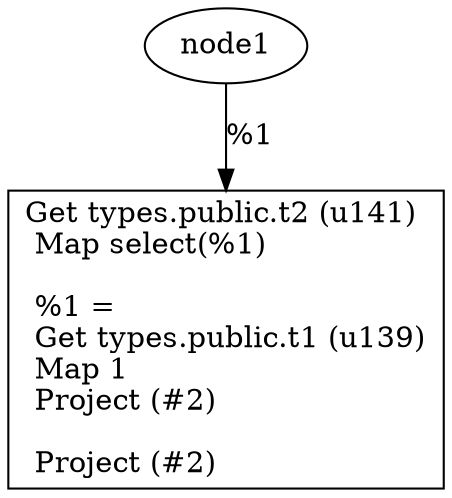 digraph G {
    node0 [shape = record, label=" Get types.public.t2 (u141)\l Map select(%1)\l \l  %1 =\l   Get types.public.t1 (u139)\l   Map 1\l   Project (#2)\l \l Project (#2)\l"]
    node1 -> node0 [label = "%1\l"]
}
